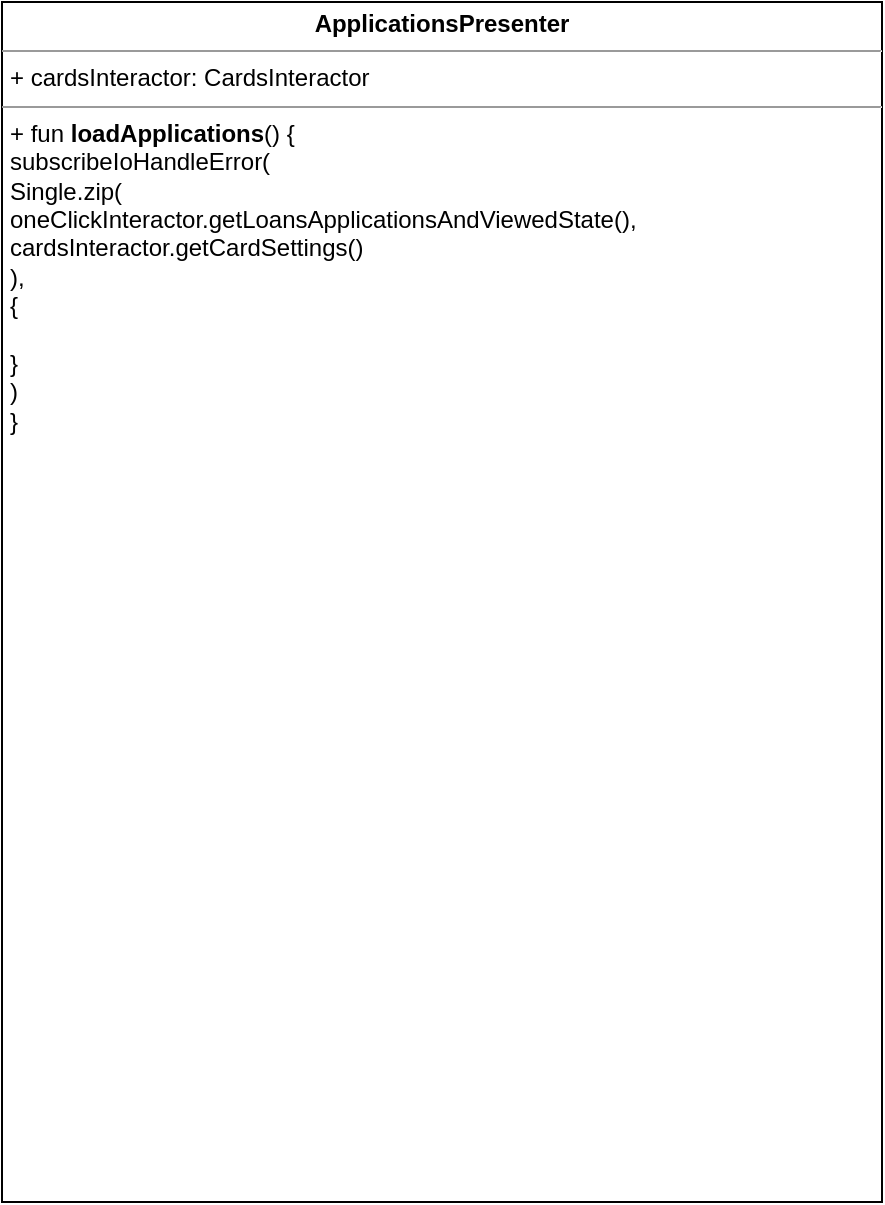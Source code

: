 <mxfile version="16.6.4" type="github">
  <diagram id="Eis_eFVHxR-a4-kXCJjX" name="Page-1">
    <mxGraphModel dx="788" dy="533" grid="1" gridSize="10" guides="1" tooltips="1" connect="1" arrows="1" fold="1" page="1" pageScale="1" pageWidth="827" pageHeight="1169" math="0" shadow="0">
      <root>
        <mxCell id="0" />
        <mxCell id="1" parent="0" />
        <mxCell id="hHCWy-CW16zpLLpsJlLM-5" value="&lt;p style=&quot;margin: 0px ; margin-top: 4px ; text-align: center&quot;&gt;&lt;b&gt;ApplicationsPresenter&lt;/b&gt;&lt;/p&gt;&lt;hr size=&quot;1&quot;&gt;&lt;p style=&quot;margin: 0px ; margin-left: 4px&quot;&gt;+ cardsInteractor: CardsInteractor&lt;br&gt;&lt;/p&gt;&lt;hr size=&quot;1&quot;&gt;&lt;p style=&quot;margin: 0px ; margin-left: 4px&quot;&gt;+ fun &lt;b&gt;loadApplications&lt;/b&gt;() {&lt;/p&gt;&lt;p style=&quot;margin: 0px ; margin-left: 4px&quot;&gt;subscribeIoHandleError(&lt;/p&gt;&lt;p style=&quot;margin: 0px ; margin-left: 4px&quot;&gt;Single.zip(&lt;/p&gt;&lt;p style=&quot;margin: 0px ; margin-left: 4px&quot;&gt;oneClickInteractor.getLoansApplicationsAndViewedState(),&lt;/p&gt;&lt;p style=&quot;margin: 0px ; margin-left: 4px&quot;&gt;cardsInteractor.getCardSettings()&lt;br&gt;&lt;/p&gt;&lt;p style=&quot;margin: 0px ; margin-left: 4px&quot;&gt;),&lt;/p&gt;&lt;p style=&quot;margin: 0px ; margin-left: 4px&quot;&gt;{&lt;/p&gt;&lt;p style=&quot;margin: 0px ; margin-left: 4px&quot;&gt;&lt;br&gt;&lt;/p&gt;&lt;p style=&quot;margin: 0px ; margin-left: 4px&quot;&gt;}&lt;br&gt;&lt;/p&gt;&lt;p style=&quot;margin: 0px ; margin-left: 4px&quot;&gt;)&lt;br&gt;&lt;/p&gt;&lt;p style=&quot;margin: 0px ; margin-left: 4px&quot;&gt;}&lt;/p&gt;&lt;p style=&quot;margin: 0px ; margin-left: 4px&quot;&gt;&lt;br&gt;&lt;/p&gt;" style="verticalAlign=top;align=left;overflow=fill;fontSize=12;fontFamily=Helvetica;html=1;" vertex="1" parent="1">
          <mxGeometry x="80" y="80" width="440" height="600" as="geometry" />
        </mxCell>
      </root>
    </mxGraphModel>
  </diagram>
</mxfile>
